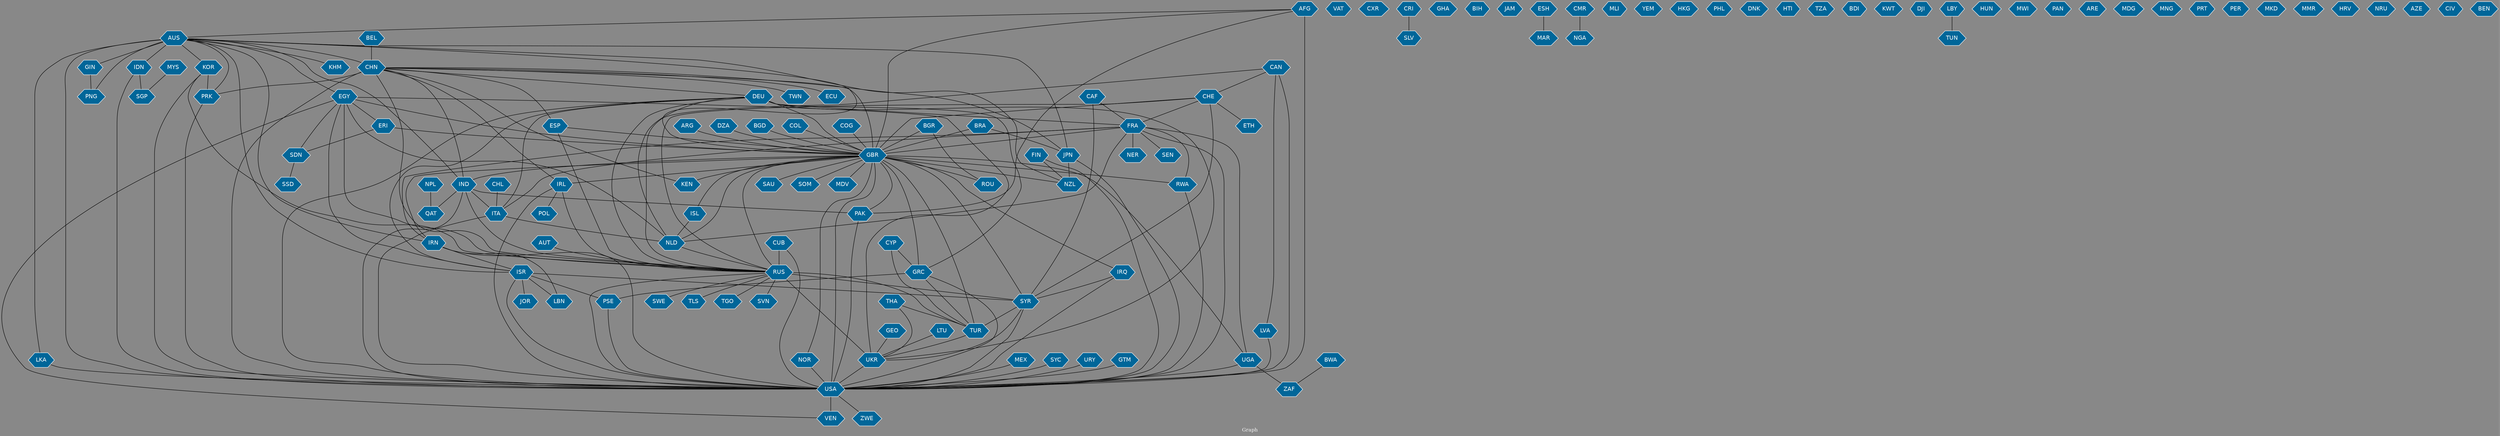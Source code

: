 // Countries together in item graph
graph {
	graph [bgcolor="#888888" fontcolor=white fontsize=12 label="Graph" outputorder=edgesfirst overlap=prism]
	node [color=white fillcolor="#006699" fontcolor=white fontname=Helvetica shape=hexagon style=filled]
	edge [arrowhead=open color=black fontcolor=white fontname=Courier fontsize=12]
		AFG [label=AFG]
		RUS [label=RUS]
		AUS [label=AUS]
		USA [label=USA]
		GBR [label=GBR]
		IRL [label=IRL]
		IND [label=IND]
		SYR [label=SYR]
		UKR [label=UKR]
		IDN [label=IDN]
		IRQ [label=IRQ]
		THA [label=THA]
		VAT [label=VAT]
		GRC [label=GRC]
		SDN [label=SDN]
		PRK [label=PRK]
		DEU [label=DEU]
		ESP [label=ESP]
		TUR [label=TUR]
		FRA [label=FRA]
		EGY [label=EGY]
		ERI [label=ERI]
		COG [label=COG]
		ITA [label=ITA]
		"CXR " [label="CXR "]
		KHM [label=KHM]
		CHE [label=CHE]
		UGA [label=UGA]
		VEN [label=VEN]
		SLV [label=SLV]
		KOR [label=KOR]
		CAN [label=CAN]
		AUT [label=AUT]
		GHA [label=GHA]
		KEN [label=KEN]
		CHN [label=CHN]
		ARG [label=ARG]
		BIH [label=BIH]
		MEX [label=MEX]
		JAM [label=JAM]
		ISR [label=ISR]
		PSE [label=PSE]
		LKA [label=LKA]
		NOR [label=NOR]
		MAR [label=MAR]
		NLD [label=NLD]
		ISL [label=ISL]
		ZAF [label=ZAF]
		BEL [label=BEL]
		BRA [label=BRA]
		SAU [label=SAU]
		NGA [label=NGA]
		ESH [label=ESH]
		MLI [label=MLI]
		JPN [label=JPN]
		CAF [label=CAF]
		DZA [label=DZA]
		YEM [label=YEM]
		ROU [label=ROU]
		LVA [label=LVA]
		LTU [label=LTU]
		RWA [label=RWA]
		BGD [label=BGD]
		ETH [label=ETH]
		NER [label=NER]
		FIN [label=FIN]
		PAK [label=PAK]
		NZL [label=NZL]
		IRN [label=IRN]
		CHL [label=CHL]
		SOM [label=SOM]
		QAT [label=QAT]
		JOR [label=JOR]
		SWE [label=SWE]
		GEO [label=GEO]
		NPL [label=NPL]
		SYC [label=SYC]
		HKG [label=HKG]
		PHL [label=PHL]
		DNK [label=DNK]
		CYP [label=CYP]
		HTI [label=HTI]
		MDV [label=MDV]
		SGP [label=SGP]
		LBN [label=LBN]
		CMR [label=CMR]
		TZA [label=TZA]
		TLS [label=TLS]
		ZWE [label=ZWE]
		CUB [label=CUB]
		BGR [label=BGR]
		BDI [label=BDI]
		COL [label=COL]
		KWT [label=KWT]
		SSD [label=SSD]
		SEN [label=SEN]
		DJI [label=DJI]
		GIN [label=GIN]
		PNG [label=PNG]
		TGO [label=TGO]
		TWN [label=TWN]
		URY [label=URY]
		MYS [label=MYS]
		TUN [label=TUN]
		POL [label=POL]
		LBY [label=LBY]
		HUN [label=HUN]
		MWI [label=MWI]
		PAN [label=PAN]
		ARE [label=ARE]
		MDG [label=MDG]
		BWA [label=BWA]
		MNG [label=MNG]
		CRI [label=CRI]
		PRT [label=PRT]
		PER [label=PER]
		SVN [label=SVN]
		MKD [label=MKD]
		ECU [label=ECU]
		GTM [label=GTM]
		MMR [label=MMR]
		HRV [label=HRV]
		NRU [label=NRU]
		AZE [label=AZE]
		CIV [label=CIV]
		BEN [label=BEN]
			CHL -- ITA [weight=1]
			DEU -- ITA [weight=1]
			GBR -- IRN [weight=2]
			SYR -- TUR [weight=1]
			FRA -- NLD [weight=2]
			GEO -- UKR [weight=1]
			GRC -- PSE [weight=2]
			CAF -- FRA [weight=1]
			FRA -- SEN [weight=1]
			URY -- USA [weight=1]
			CAN -- USA [weight=5]
			DEU -- FRA [weight=3]
			RUS -- TUR [weight=3]
			ARG -- GBR [weight=2]
			GBR -- TUR [weight=1]
			CHE -- SYR [weight=6]
			CYP -- TUR [weight=1]
			GBR -- KEN [weight=1]
			GBR -- ROU [weight=4]
			THA -- TUR [weight=1]
			AFG -- GBR [weight=1]
			CUB -- RUS [weight=2]
			ESH -- MAR [weight=1]
			DEU -- GBR [weight=17]
			AFG -- USA [weight=13]
			LVA -- USA [weight=1]
			CAN -- RUS [weight=3]
			GBR -- ISL [weight=1]
			CHN -- DEU [weight=1]
			AUS -- JPN [weight=1]
			SYC -- USA [weight=1]
			IRN -- ISR [weight=1]
			CHE -- ETH [weight=5]
			CHN -- PRK [weight=4]
			BGD -- GBR [weight=1]
			SDN -- SSD [weight=6]
			CAN -- LVA [weight=1]
			AUS -- GIN [weight=1]
			CHE -- RUS [weight=1]
			GBR -- GRC [weight=3]
			ERI -- GBR [weight=1]
			CHN -- ESP [weight=1]
			PRK -- USA [weight=5]
			FRA -- IRN [weight=1]
			RWA -- USA [weight=1]
			CAN -- CHE [weight=1]
			AUS -- ISR [weight=2]
			ISR -- LBN [weight=1]
			AUS -- KHM [weight=1]
			FIN -- USA [weight=1]
			AUT -- RUS [weight=3]
			BWA -- ZAF [weight=1]
			KOR -- PRK [weight=1]
			DZA -- GBR [weight=2]
			DEU -- RUS [weight=1]
			JPN -- USA [weight=2]
			KOR -- USA [weight=1]
			CHN -- USA [weight=15]
			GTM -- USA [weight=1]
			AUS -- USA [weight=10]
			GRC -- TUR [weight=1]
			EGY -- VEN [weight=1]
			IRL -- RUS [weight=2]
			FRA -- NER [weight=3]
			EGY -- ISR [weight=1]
			BRA -- GBR [weight=2]
			UGA -- USA [weight=4]
			GBR -- RWA [weight=1]
			CHN -- IND [weight=5]
			CHN -- TWN [weight=2]
			CHE -- GBR [weight=1]
			CHN -- RUS [weight=1]
			GBR -- PAK [weight=1]
			JPN -- NZL [weight=1]
			RUS -- TGO [weight=1]
			FIN -- NZL [weight=1]
			GBR -- SOM [weight=1]
			GBR -- IND [weight=6]
			GBR -- IRL [weight=2]
			CHN -- JPN [weight=2]
			EGY -- GBR [weight=1]
			UKR -- USA [weight=24]
			PSE -- USA [weight=2]
			IRQ -- SYR [weight=1]
			CHN -- IRL [weight=1]
			ERI -- SDN [weight=3]
			DEU -- GRC [weight=1]
			THA -- UKR [weight=1]
			BEL -- CHN [weight=2]
			GBR -- RUS [weight=3]
			IDN -- SGP [weight=1]
			AUS -- KOR [weight=2]
			RUS -- TLS [weight=1]
			ESP -- RUS [weight=1]
			AUS -- IDN [weight=9]
			CRI -- SLV [weight=1]
			GBR -- IRQ [weight=1]
			LBY -- TUN [weight=1]
			AUS -- PNG [weight=1]
			GBR -- SYR [weight=9]
			AUS -- GBR [weight=2]
			FRA -- USA [weight=8]
			GIN -- PNG [weight=3]
			ISR -- PSE [weight=7]
			IND -- PAK [weight=1]
			FRA -- GBR [weight=5]
			PAK -- USA [weight=4]
			CUB -- USA [weight=1]
			CHN -- KEN [weight=1]
			GBR -- MDV [weight=1]
			IND -- QAT [weight=5]
			NLD -- RUS [weight=1]
			RUS -- SVN [weight=1]
			ISR -- USA [weight=7]
			TUR -- UKR [weight=2]
			AUS -- EGY [weight=1]
			LTU -- UKR [weight=1]
			AUS -- NZL [weight=2]
			SYR -- UKR [weight=2]
			AFG -- AUS [weight=1]
			DEU -- NLD [weight=2]
			EGY -- SDN [weight=3]
			MEX -- USA [weight=11]
			CAF -- SYR [weight=2]
			GBR -- NLD [weight=1]
			GBR -- SAU [weight=1]
			RUS -- UKR [weight=62]
			ITA -- USA [weight=4]
			IRN -- USA [weight=7]
			GRC -- USA [weight=1]
			ESP -- GBR [weight=1]
			GBR -- UGA [weight=1]
			LKA -- USA [weight=2]
			GBR -- USA [weight=16]
			USA -- ZWE [weight=2]
			DEU -- ISR [weight=1]
			ITA -- NLD [weight=1]
			CHN -- ECU [weight=2]
			EGY -- ERI [weight=3]
			AUS -- IRN [weight=1]
			SYR -- USA [weight=5]
			DEU -- UKR [weight=3]
			ISR -- JOR [weight=3]
			GBR -- NZL [weight=1]
			AUS -- PRK [weight=3]
			GBR -- NOR [weight=1]
			IND -- ITA [weight=3]
			ISR -- SYR [weight=1]
			EGY -- RUS [weight=2]
			CHN -- GBR [weight=4]
			IDN -- USA [weight=4]
			IRL -- POL [weight=1]
			FRA -- UGA [weight=1]
			IRQ -- USA [weight=1]
			NPL -- QAT [weight=1]
			COG -- GBR [weight=2]
			CMR -- NGA [weight=1]
			AUS -- IND [weight=1]
			IND -- RUS [weight=2]
			AUS -- LKA [weight=1]
			EGY -- UKR [weight=1]
			IRL -- USA [weight=1]
			BRA -- JPN [weight=1]
			BGR -- GBR [weight=1]
			MYS -- SGP [weight=1]
			NOR -- USA [weight=2]
			EGY -- NLD [weight=1]
			KOR -- RUS [weight=1]
			RUS -- USA [weight=23]
			DEU -- USA [weight=2]
			BGR -- ROU [weight=1]
			ISL -- NLD [weight=1]
			USA -- VEN [weight=4]
			FRA -- ITA [weight=1]
			RUS -- SYR [weight=3]
			UGA -- ZAF [weight=1]
			CHE -- FRA [weight=1]
			COL -- GBR [weight=1]
			AUS -- CHN [weight=5]
			RUS -- SWE [weight=1]
			CYP -- GRC [weight=1]
			AFG -- PAK [weight=3]
			IND -- USA [weight=4]
			FRA -- RWA [weight=4]
			IRN -- LBN [weight=2]
}